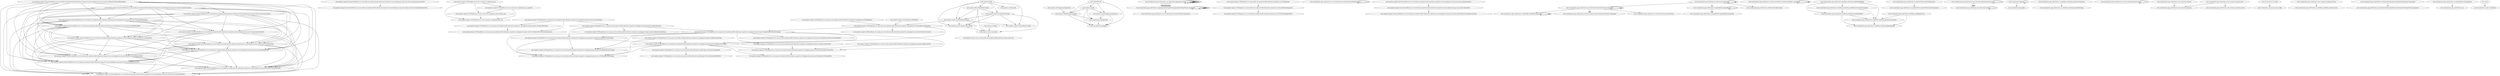 digraph "code-charta-edges-converted" { 
"root.analysis.import.SourceCodeParser.src.test.kotlin.de.maibornwolff.codecharta.importer.sourcecodeparser.oop.core.extract.HelloWorldTest" -> "root.analysis.import.SourceCodeParser.src.test.kotlin.de.maibornwolff.codecharta.importer.sourcecodeparser.oop.core.extract.SwitchCaseTest";
"root.analysis.import.SourceCodeParser.src.test.kotlin.de.maibornwolff.codecharta.importer.sourcecodeparser.oop.core.extract.NestedClassTest" -> "root.analysis.import.SourceCodeParser.src.test.kotlin.de.maibornwolff.codecharta.importer.sourcecodeparser.oop.core.extract.NestedMethodsTest";
"root.analysis.import.SourceCodeParser.src.test.kotlin.de.maibornwolff.codecharta.importer.sourcecodeparser.oop.core.extract.HelloWorldTest" -> "root.analysis.import.SourceCodeParser.src.test.kotlin.de.maibornwolff.codecharta.importer.sourcecodeparser.oop.core.extract.NestedMethodsTest";
"root.analysis.import.SourceCodeParser.src.test.kotlin.de.maibornwolff.codecharta.importer.sourcecodeparser.oop.core.extract.LocalClassTest" -> "root.analysis.import.SourceCodeParser.src.test.kotlin.de.maibornwolff.codecharta.importer.sourcecodeparser.oop.core.extract.NestedClassTest";
"root.analysis.import.SourceCodeParser.src.test.kotlin.de.maibornwolff.codecharta.importer.sourcecodeparser.oop.core.extract.GenericClassTest" -> "root.analysis.import.SourceCodeParser.src.test.kotlin.de.maibornwolff.codecharta.importer.sourcecodeparser.oop.core.extract.TryCatchFinallyTest";
"root.analysis.import.SourceCodeParser.src.test.kotlin.de.maibornwolff.codecharta.importer.sourcecodeparser.oop.core.extract.GenericMethodsTest" -> "root.analysis.import.SourceCodeParser.src.test.kotlin.de.maibornwolff.codecharta.importer.sourcecodeparser.oop.core.extract.LambdasTest";
"root.analysis.import.SourceCodeParser.src.test.kotlin.de.maibornwolff.codecharta.importer.sourcecodeparser.oop.core.extract.AnonymousClassTest" -> "root.analysis.import.SourceCodeParser.src.test.kotlin.de.maibornwolff.codecharta.importer.sourcecodeparser.oop.core.extract.ConstructorAndInitializerTest";
"root.analysis.import.SourceCodeParser.src.test.kotlin.de.maibornwolff.codecharta.importer.sourcecodeparser.oop.core.extract.LocalClassTest" -> "root.analysis.import.SourceCodeParser.src.test.kotlin.de.maibornwolff.codecharta.importer.sourcecodeparser.oop.core.extract.TryCatchFinallyTest";
"root.analysis.import.SourceCodeParser.src.test.kotlin.de.maibornwolff.codecharta.importer.sourcecodeparser.oop.core.extract.DoubleColonTest" -> "root.analysis.import.SourceCodeParser.src.test.kotlin.de.maibornwolff.codecharta.importer.sourcecodeparser.oop.core.extract.LocalClassTest";
"root.analysis.import.SourceCodeParser.src.test.kotlin.de.maibornwolff.codecharta.importer.sourcecodeparser.oop.core.extract.GenericMethodsTest" -> "root.analysis.import.SourceCodeParser.src.test.kotlin.de.maibornwolff.codecharta.importer.sourcecodeparser.oop.core.extract.NestedMethodsTest";
"root.analysis.import.SourceCodeParser.src.test.kotlin.de.maibornwolff.codecharta.importer.sourcecodeparser.oop.core.extract.InnerClassTest" -> "root.analysis.import.SourceCodeParser.src.test.kotlin.de.maibornwolff.codecharta.importer.sourcecodeparser.oop.core.extract.LambdasTest";
"root.analysis.import.SourceCodeParser.src.test.kotlin.de.maibornwolff.codecharta.importer.sourcecodeparser.oop.core.extract.HelloWorldTest" -> "root.analysis.import.SourceCodeParser.src.test.kotlin.de.maibornwolff.codecharta.importer.sourcecodeparser.oop.core.extract.TryCatchFinallyTest";
"root.analysis.import.SourceCodeParser.src.test.kotlin.de.maibornwolff.codecharta.importer.sourcecodeparser.oop.core.extract.DoubleColonTest" -> "root.analysis.import.SourceCodeParser.src.test.kotlin.de.maibornwolff.codecharta.importer.sourcecodeparser.oop.core.extract.GenericClassTest";
"root.analysis.import.SourceCodeParser.src.test.kotlin.de.maibornwolff.codecharta.importer.sourcecodeparser.oop.core.extract.LambdasTest" -> "root.analysis.import.SourceCodeParser.src.test.kotlin.de.maibornwolff.codecharta.importer.sourcecodeparser.oop.core.extract.TryCatchFinallyTest";
"root.analysis.import.SourceCodeParser.src.test.kotlin.de.maibornwolff.codecharta.importer.sourcecodeparser.oop.core.extract.DoubleColonTest" -> "root.analysis.import.SourceCodeParser.src.test.kotlin.de.maibornwolff.codecharta.importer.sourcecodeparser.oop.core.extract.NestedInterfaceTest";
"root.analysis.import.SourceCodeParser.src.test.kotlin.de.maibornwolff.codecharta.importer.sourcecodeparser.oop.core.extract.DefaultInterfaceMethodTest" -> "root.analysis.import.SourceCodeParser.src.test.kotlin.de.maibornwolff.codecharta.importer.sourcecodeparser.oop.core.extract.NestedMethodsTest";
"root.analysis.import.SourceCodeParser.src.test.kotlin.de.maibornwolff.codecharta.importer.sourcecodeparser.oop.core.extract.LambdasTest" -> "root.analysis.import.SourceCodeParser.src.test.kotlin.de.maibornwolff.codecharta.importer.sourcecodeparser.oop.core.extract.NestedMethodsTest";
"root.analysis.import.SCMLogParser.src.test.resources.codecharta_git_numstat_raw" -> "root.analysis.import.SCMLogParser.src.test.resources.codecharta_git_raw";
"root.analysis.import.SourceCodeParser.src.test.kotlin.de.maibornwolff.codecharta.importer.sourcecodeparser.oop.core.extract.HelloWorldTest" -> "root.analysis.import.SourceCodeParser.src.test.kotlin.de.maibornwolff.codecharta.importer.sourcecodeparser.oop.core.extract.NestedInterfaceTest";
"root.analysis.import.SourceCodeParser.src.test.kotlin.de.maibornwolff.codecharta.importer.sourcecodeparser.oop.core.extract.DefaultInterfaceMethodTest" -> "root.analysis.import.SourceCodeParser.src.test.kotlin.de.maibornwolff.codecharta.importer.sourcecodeparser.oop.core.extract.TryCatchFinallyTest";
"root.analysis.import.SourceCodeParser.src.test.kotlin.de.maibornwolff.codecharta.importer.sourcecodeparser.oop.core.extract.DoubleColonTest" -> "root.analysis.import.SourceCodeParser.src.test.kotlin.de.maibornwolff.codecharta.importer.sourcecodeparser.oop.core.extract.TryCatchFinallyTest";
"root.analysis.import.SCMLogParser.src.test.resources.codecharta_git" -> "root.analysis.import.SCMLogParser.src.test.resources.codecharta_git_numstat_raw";
"root.analysis.import.SourceCodeParser.src.test.kotlin.de.maibornwolff.codecharta.importer.sourcecodeparser.oop.core.extract.InnerClassTest" -> "root.analysis.import.SourceCodeParser.src.test.kotlin.de.maibornwolff.codecharta.importer.sourcecodeparser.oop.core.extract.NestedMethodsTest";
"root.analysis.import.SourceCodeParser.src.test.kotlin.de.maibornwolff.codecharta.importer.sourcecodeparser.oop.core.extract.NestedMethodsTest" -> "root.analysis.import.SourceCodeParser.src.test.kotlin.de.maibornwolff.codecharta.importer.sourcecodeparser.oop.core.extract.SwitchCaseTest";
"root.analysis.import.SourceCodeParser.src.test.kotlin.de.maibornwolff.codecharta.importer.sourcecodeparser.oop.core.extract.InnerClassTest" -> "root.analysis.import.SourceCodeParser.src.test.kotlin.de.maibornwolff.codecharta.importer.sourcecodeparser.oop.core.extract.SwitchCaseTest";
"root.analysis.import.SourceCodeParser.src.test.kotlin.de.maibornwolff.codecharta.importer.sourcecodeparser.oop.core.extract.GenericClassTest" -> "root.analysis.import.SourceCodeParser.src.test.kotlin.de.maibornwolff.codecharta.importer.sourcecodeparser.oop.core.extract.NestedInterfaceTest";
"root.analysis.import.SourceCodeParser.src.test.kotlin.de.maibornwolff.codecharta.importer.sourcecodeparser.oop.core.extract.DefaultInterfaceMethodTest" -> "root.analysis.import.SourceCodeParser.src.test.kotlin.de.maibornwolff.codecharta.importer.sourcecodeparser.oop.core.extract.InnerClassTest";
"root.analysis.import.SourceCodeParser.src.test.kotlin.de.maibornwolff.codecharta.importer.sourcecodeparser.oop.core.extract.InnerClassTest" -> "root.analysis.import.SourceCodeParser.src.test.kotlin.de.maibornwolff.codecharta.importer.sourcecodeparser.oop.core.extract.NestedInterfaceTest";
"root.analysis.import.SourceCodeParser.src.test.kotlin.de.maibornwolff.codecharta.importer.sourcecodeparser.oop.core.extract.GenericClassTest" -> "root.analysis.import.SourceCodeParser.src.test.kotlin.de.maibornwolff.codecharta.importer.sourcecodeparser.oop.core.extract.SwitchCaseTest";
"root.analysis.import.SourceCodeParser.src.test.kotlin.de.maibornwolff.codecharta.importer.sourcecodeparser.oop.core.extract.GenericClassTest" -> "root.analysis.import.SourceCodeParser.src.test.kotlin.de.maibornwolff.codecharta.importer.sourcecodeparser.oop.core.extract.NestedClassTest";
"root.analysis.import.SourceCodeParser.src.test.kotlin.de.maibornwolff.codecharta.importer.sourcecodeparser.oop.core.extract.GenericMethodsTest" -> "root.analysis.import.SourceCodeParser.src.test.kotlin.de.maibornwolff.codecharta.importer.sourcecodeparser.oop.core.extract.SwitchCaseTest";
"root.analysis.import.SourceCodeParser.src.test.kotlin.de.maibornwolff.codecharta.importer.sourcecodeparser.oop.core.extract.DefaultInterfaceMethodTest" -> "root.analysis.import.SourceCodeParser.src.test.kotlin.de.maibornwolff.codecharta.importer.sourcecodeparser.oop.core.extract.GenericClassTest";
"root.analysis.import.SourceCodeParser.src.test.kotlin.de.maibornwolff.codecharta.importer.sourcecodeparser.oop.core.extract.NestedMethodsTest" -> "root.analysis.import.SourceCodeParser.src.test.kotlin.de.maibornwolff.codecharta.importer.sourcecodeparser.oop.core.extract.TryCatchFinallyTest";
"root.analysis.import.SourceCodeParser.src.test.kotlin.de.maibornwolff.codecharta.importer.sourcecodeparser.oop.core.extract.DefaultInterfaceMethodTest" -> "root.analysis.import.SourceCodeParser.src.test.kotlin.de.maibornwolff.codecharta.importer.sourcecodeparser.oop.core.extract.DoubleColonTest";
"root.analysis.import.SourceCodeParser.src.test.kotlin.de.maibornwolff.codecharta.importer.sourcecodeparser.oop.core.extract.GenericClassTest" -> "root.analysis.import.SourceCodeParser.src.test.kotlin.de.maibornwolff.codecharta.importer.sourcecodeparser.oop.core.extract.LocalClassTest";
"root.analysis.import.SourceCodeParser.src.test.kotlin.de.maibornwolff.codecharta.importer.sourcecodeparser.oop.core.extract.HelloWorldTest" -> "root.analysis.import.SourceCodeParser.src.test.kotlin.de.maibornwolff.codecharta.importer.sourcecodeparser.oop.core.extract.NestedClassTest";
"root.analysis.import.SourceCodeParser.src.test.kotlin.de.maibornwolff.codecharta.importer.sourcecodeparser.oop.core.extract.DefaultInterfaceMethodTest" -> "root.analysis.import.SourceCodeParser.src.test.kotlin.de.maibornwolff.codecharta.importer.sourcecodeparser.oop.core.extract.HelloWorldTest";
"root.analysis.import.SourceCodeParser.src.test.kotlin.de.maibornwolff.codecharta.importer.sourcecodeparser.oop.core.extract.GenericMethodsTest" -> "root.analysis.import.SourceCodeParser.src.test.kotlin.de.maibornwolff.codecharta.importer.sourcecodeparser.oop.core.extract.LocalClassTest";
"root.analysis.import.SourceCodeParser.src.test.kotlin.de.maibornwolff.codecharta.importer.sourcecodeparser.oop.core.extract.DefaultInterfaceMethodTest" -> "root.analysis.import.SourceCodeParser.src.test.kotlin.de.maibornwolff.codecharta.importer.sourcecodeparser.oop.core.extract.NestedClassTest";
"root.analysis.import.SourceCodeParser.src.test.kotlin.de.maibornwolff.codecharta.importer.sourcecodeparser.oop.core.extract.GenericClassTest" -> "root.analysis.import.SourceCodeParser.src.test.kotlin.de.maibornwolff.codecharta.importer.sourcecodeparser.oop.core.extract.LambdasTest";
"root.analysis.import.SourceCodeParser.src.test.kotlin.de.maibornwolff.codecharta.importer.sourcecodeparser.oop.core.extract.DoubleColonTest" -> "root.analysis.import.SourceCodeParser.src.test.kotlin.de.maibornwolff.codecharta.importer.sourcecodeparser.oop.core.extract.HelloWorldTest";
"root.analysis.import.SourceCodeParser.src.test.kotlin.de.maibornwolff.codecharta.importer.sourcecodeparser.oop.core.extract.DefaultInterfaceMethodTest" -> "root.analysis.import.SourceCodeParser.src.test.kotlin.de.maibornwolff.codecharta.importer.sourcecodeparser.oop.core.extract.GenericMethodsTest";
"root.analysis.import.SourceCodeParser.src.test.kotlin.de.maibornwolff.codecharta.importer.sourcecodeparser.oop.core.extract.LocalClassTest" -> "root.analysis.import.SourceCodeParser.src.test.kotlin.de.maibornwolff.codecharta.importer.sourcecodeparser.oop.core.extract.NestedInterfaceTest";
"root.analysis.import.SourceCodeParser.src.test.kotlin.de.maibornwolff.codecharta.importer.sourcecodeparser.oop.core.extract.GenericMethodsTest" -> "root.analysis.import.SourceCodeParser.src.test.kotlin.de.maibornwolff.codecharta.importer.sourcecodeparser.oop.core.extract.InnerClassTest";
"root.analysis.import.SourceCodeParser.src.test.kotlin.de.maibornwolff.codecharta.importer.sourcecodeparser.oop.core.extract.NestedInterfaceTest" -> "root.analysis.import.SourceCodeParser.src.test.kotlin.de.maibornwolff.codecharta.importer.sourcecodeparser.oop.core.extract.NestedMethodsTest";
"root.analysis.import.SCMLogParser.src.test.resources.codecharta_git" -> "root.analysis.import.SCMLogParser.src.test.resources.codecharta_git_numstat";
"root.analysis.import.SourceCodeParser.src.test.kotlin.de.maibornwolff.codecharta.importer.sourcecodeparser.oop.core.extract.LocalClassTest" -> "root.analysis.import.SourceCodeParser.src.test.kotlin.de.maibornwolff.codecharta.importer.sourcecodeparser.oop.core.extract.SwitchCaseTest";
"root.analysis.import.SourceCodeParser.src.test.kotlin.de.maibornwolff.codecharta.importer.sourcecodeparser.oop.core.extract.DefaultInterfaceMethodTest" -> "root.analysis.import.SourceCodeParser.src.test.kotlin.de.maibornwolff.codecharta.importer.sourcecodeparser.oop.core.extract.SwitchCaseTest";
"root.analysis.import.SourceCodeParser.src.test.kotlin.de.maibornwolff.codecharta.importer.sourcecodeparser.oop.core.extract.InnerClassTest" -> "root.analysis.import.SourceCodeParser.src.test.kotlin.de.maibornwolff.codecharta.importer.sourcecodeparser.oop.core.extract.LocalClassTest";
"root.analysis.import.SourceCodeParser.src.test.kotlin.de.maibornwolff.codecharta.importer.sourcecodeparser.oop.core.extract.HelloWorldTest" -> "root.analysis.import.SourceCodeParser.src.test.kotlin.de.maibornwolff.codecharta.importer.sourcecodeparser.oop.core.extract.LambdasTest";
"root.analysis.import.SourceCodeParser.src.test.kotlin.de.maibornwolff.codecharta.importer.sourcecodeparser.oop.core.extract.GenericMethodsTest" -> "root.analysis.import.SourceCodeParser.src.test.kotlin.de.maibornwolff.codecharta.importer.sourcecodeparser.oop.core.extract.NestedClassTest";
"root.analysis.import.SourceCodeParser.src.test.kotlin.de.maibornwolff.codecharta.importer.sourcecodeparser.oop.core.extract.LambdasTest" -> "root.analysis.import.SourceCodeParser.src.test.kotlin.de.maibornwolff.codecharta.importer.sourcecodeparser.oop.core.extract.NestedClassTest";
"root.analysis.import.SourceCodeParser.src.test.kotlin.de.maibornwolff.codecharta.importer.sourcecodeparser.oop.core.extract.GenericClassTest" -> "root.analysis.import.SourceCodeParser.src.test.kotlin.de.maibornwolff.codecharta.importer.sourcecodeparser.oop.core.extract.HelloWorldTest";
"root.analysis.import.SCMLogParser.src.test.resources.codecharta_git_numstat" -> "root.analysis.import.SCMLogParser.src.test.resources.codecharta_git_raw";
"root.analysis.import.SourceCodeParser.src.test.kotlin.de.maibornwolff.codecharta.importer.sourcecodeparser.oop.core.extract.SwitchCaseTest" -> "root.analysis.import.SourceCodeParser.src.test.kotlin.de.maibornwolff.codecharta.importer.sourcecodeparser.oop.core.extract.TryCatchFinallyTest";
"root.analysis.import.SourceCodeParser.src.test.kotlin.de.maibornwolff.codecharta.importer.sourcecodeparser.oop.core.extract.GenericMethodsTest" -> "root.analysis.import.SourceCodeParser.src.test.kotlin.de.maibornwolff.codecharta.importer.sourcecodeparser.oop.core.extract.NestedInterfaceTest";
"root.analysis.import.SourceCodeParser.src.test.kotlin.de.maibornwolff.codecharta.importer.sourcecodeparser.oop.core.extract.NestedClassTest" -> "root.analysis.import.SourceCodeParser.src.test.kotlin.de.maibornwolff.codecharta.importer.sourcecodeparser.oop.core.extract.TryCatchFinallyTest";
"root.analysis.import.SourceCodeParser.src.test.kotlin.de.maibornwolff.codecharta.importer.sourcecodeparser.oop.core.extract.DoubleColonTest" -> "root.analysis.import.SourceCodeParser.src.test.kotlin.de.maibornwolff.codecharta.importer.sourcecodeparser.oop.core.extract.NestedClassTest";
"root.analysis.import.SourceCodeParser.src.test.kotlin.de.maibornwolff.codecharta.importer.sourcecodeparser.oop.core.extract.HelloWorldTest" -> "root.analysis.import.SourceCodeParser.src.test.kotlin.de.maibornwolff.codecharta.importer.sourcecodeparser.oop.core.extract.InnerClassTest";
"root.analysis.import.SourceCodeParser.src.test.kotlin.de.maibornwolff.codecharta.importer.sourcecodeparser.oop.core.extract.DoubleColonTest" -> "root.analysis.import.SourceCodeParser.src.test.kotlin.de.maibornwolff.codecharta.importer.sourcecodeparser.oop.core.extract.InnerClassTest";
"root.analysis.import.SourceCodeParser.src.test.kotlin.de.maibornwolff.codecharta.importer.sourcecodeparser.oop.core.extract.GenericMethodsTest" -> "root.analysis.import.SourceCodeParser.src.test.kotlin.de.maibornwolff.codecharta.importer.sourcecodeparser.oop.core.extract.HelloWorldTest";
"root.analysis.import.SourceCodeParser.src.test.kotlin.de.maibornwolff.codecharta.importer.sourcecodeparser.oop.core.extract.DefaultInterfaceMethodTest" -> "root.analysis.import.SourceCodeParser.src.test.kotlin.de.maibornwolff.codecharta.importer.sourcecodeparser.oop.core.extract.LambdasTest";
"root.analysis.import.SCMLogParser.src.main.java.de.maibornwolff.codecharta.importer.scmlogparser.input.metrics.NumberOfAuthors" -> "root.analysis.import.SCMLogParser.src.main.java.de.maibornwolff.codecharta.importer.scmlogparser.input.metrics.NumberOfOccurencesInCommits";
"root.analysis.import.SourceCodeParser.src.test.kotlin.de.maibornwolff.codecharta.importer.sourcecodeparser.oop.core.extract.NestedClassTest" -> "root.analysis.import.SourceCodeParser.src.test.kotlin.de.maibornwolff.codecharta.importer.sourcecodeparser.oop.core.extract.SwitchCaseTest";
"root.analysis.import.SourceCodeParser.src.test.kotlin.de.maibornwolff.codecharta.importer.sourcecodeparser.oop.core.extract.NestedInterfaceTest" -> "root.analysis.import.SourceCodeParser.src.test.kotlin.de.maibornwolff.codecharta.importer.sourcecodeparser.oop.core.extract.SwitchCaseTest";
"root.analysis.import.SourceCodeParser.src.test.kotlin.de.maibornwolff.codecharta.importer.sourcecodeparser.oop.core.extract.GenericClassTest" -> "root.analysis.import.SourceCodeParser.src.test.kotlin.de.maibornwolff.codecharta.importer.sourcecodeparser.oop.core.extract.NestedMethodsTest";
"root.analysis.import.SourceCodeParser.src.test.kotlin.de.maibornwolff.codecharta.importer.sourcecodeparser.oop.core.extract.DoubleColonTest" -> "root.analysis.import.SourceCodeParser.src.test.kotlin.de.maibornwolff.codecharta.importer.sourcecodeparser.oop.core.extract.SwitchCaseTest";
"root.analysis.import.SourceCodeParser.src.test.kotlin.de.maibornwolff.codecharta.importer.sourcecodeparser.oop.core.extract.NestedClassTest" -> "root.analysis.import.SourceCodeParser.src.test.kotlin.de.maibornwolff.codecharta.importer.sourcecodeparser.oop.core.extract.NestedInterfaceTest";
"root.analysis.import.SourceCodeParser.src.test.kotlin.de.maibornwolff.codecharta.importer.sourcecodeparser.oop.core.extract.LambdasTest" -> "root.analysis.import.SourceCodeParser.src.test.kotlin.de.maibornwolff.codecharta.importer.sourcecodeparser.oop.core.extract.LocalClassTest";
"root.analysis.import.SourceCodeParser.src.test.kotlin.de.maibornwolff.codecharta.importer.sourcecodeparser.oop.core.extract.GenericClassTest" -> "root.analysis.import.SourceCodeParser.src.test.kotlin.de.maibornwolff.codecharta.importer.sourcecodeparser.oop.core.extract.InnerClassTest";
"root.analysis.import.SourceCodeParser.src.test.kotlin.de.maibornwolff.codecharta.importer.sourcecodeparser.oop.core.extract.GenericClassTest" -> "root.analysis.import.SourceCodeParser.src.test.kotlin.de.maibornwolff.codecharta.importer.sourcecodeparser.oop.core.extract.GenericMethodsTest";
"root.analysis.import.SourceCodeParser.src.test.kotlin.de.maibornwolff.codecharta.importer.sourcecodeparser.oop.core.extract.GenericMethodsTest" -> "root.analysis.import.SourceCodeParser.src.test.kotlin.de.maibornwolff.codecharta.importer.sourcecodeparser.oop.core.extract.TryCatchFinallyTest";
"root.analysis.import.SourceCodeParser.src.test.kotlin.de.maibornwolff.codecharta.importer.sourcecodeparser.oop.core.extract.InnerClassTest" -> "root.analysis.import.SourceCodeParser.src.test.kotlin.de.maibornwolff.codecharta.importer.sourcecodeparser.oop.core.extract.TryCatchFinallyTest";
"root.analysis.import.SourceCodeParser.src.test.kotlin.de.maibornwolff.codecharta.importer.sourcecodeparser.oop.core.extract.DefaultInterfaceMethodTest" -> "root.analysis.import.SourceCodeParser.src.test.kotlin.de.maibornwolff.codecharta.importer.sourcecodeparser.oop.core.extract.LocalClassTest";
"root.analysis.import.SourceCodeParser.src.test.kotlin.de.maibornwolff.codecharta.importer.sourcecodeparser.oop.core.extract.LambdasTest" -> "root.analysis.import.SourceCodeParser.src.test.kotlin.de.maibornwolff.codecharta.importer.sourcecodeparser.oop.core.extract.NestedInterfaceTest";
"root.analysis.import.SourceCodeParser.src.test.kotlin.de.maibornwolff.codecharta.importer.sourcecodeparser.oop.core.extract.DoubleColonTest" -> "root.analysis.import.SourceCodeParser.src.test.kotlin.de.maibornwolff.codecharta.importer.sourcecodeparser.oop.core.extract.LambdasTest";
"root.analysis.import.SCMLogParser.src.test.resources.codecharta_git_numstat" -> "root.analysis.import.SCMLogParser.src.test.resources.codecharta_git_numstat_raw";
"root.analysis.import.SourceCodeParser.src.test.kotlin.de.maibornwolff.codecharta.importer.sourcecodeparser.oop.core.extract.NestedInterfaceTest" -> "root.analysis.import.SourceCodeParser.src.test.kotlin.de.maibornwolff.codecharta.importer.sourcecodeparser.oop.core.extract.TryCatchFinallyTest";
"root.analysis.import.SourceCodeParser.src.test.kotlin.de.maibornwolff.codecharta.importer.sourcecodeparser.oop.core.extract.DefaultInterfaceMethodTest" -> "root.analysis.import.SourceCodeParser.src.test.kotlin.de.maibornwolff.codecharta.importer.sourcecodeparser.oop.core.extract.NestedInterfaceTest";
"root.analysis.import.SourceCodeParser.src.test.kotlin.de.maibornwolff.codecharta.importer.sourcecodeparser.oop.core.extract.DoubleColonTest" -> "root.analysis.import.SourceCodeParser.src.test.kotlin.de.maibornwolff.codecharta.importer.sourcecodeparser.oop.core.extract.NestedMethodsTest";
"root.analysis.import.SourceCodeParser.src.test.kotlin.de.maibornwolff.codecharta.importer.sourcecodeparser.oop.core.extract.HelloWorldTest" -> "root.analysis.import.SourceCodeParser.src.test.kotlin.de.maibornwolff.codecharta.importer.sourcecodeparser.oop.core.extract.LocalClassTest";
"root.analysis.import.SCMLogParser.src.test.resources.codecharta_git" -> "root.analysis.import.SCMLogParser.src.test.resources.codecharta_git_raw";
"root.analysis.import.SourceCodeParser.src.test.kotlin.de.maibornwolff.codecharta.importer.sourcecodeparser.oop.core.extract.LocalClassTest" -> "root.analysis.import.SourceCodeParser.src.test.kotlin.de.maibornwolff.codecharta.importer.sourcecodeparser.oop.core.extract.NestedMethodsTest";
"root.analysis.import.SourceCodeParser.src.test.kotlin.de.maibornwolff.codecharta.importer.sourcecodeparser.oop.core.extract.InnerClassTest" -> "root.analysis.import.SourceCodeParser.src.test.kotlin.de.maibornwolff.codecharta.importer.sourcecodeparser.oop.core.extract.NestedClassTest";
"root.analysis.import.SourceCodeParser.src.test.kotlin.de.maibornwolff.codecharta.importer.sourcecodeparser.oop.core.extract.LambdasTest" -> "root.analysis.import.SourceCodeParser.src.test.kotlin.de.maibornwolff.codecharta.importer.sourcecodeparser.oop.core.extract.SwitchCaseTest";
"root.analysis.import.SourceCodeParser.src.test.kotlin.de.maibornwolff.codecharta.importer.sourcecodeparser.oop.core.extract.DoubleColonTest" -> "root.analysis.import.SourceCodeParser.src.test.kotlin.de.maibornwolff.codecharta.importer.sourcecodeparser.oop.core.extract.GenericMethodsTest";
"root.analysis.filter.MergeFilter.build" -> "root.analysis.tools.ValidationTool.build";
"root.analysis.noderapper.packageLock" -> "root.analysis.nodeWrapper.package";
"root.visualization.app.codeCharta.ui.aggregateSettingsPanel.aggregateSettingsPanel.component" -> "root.visualization.app.codeCharta.ui.aggregateSettingsPanel.aggregateSettingsPanel.component";
"root.analysis.import.CSVImporter.src.main.kotlin.de.maibornwolff.codecharta.importer.csv.CSVImporter" -> "root.analysis.import.CSVImporter.src.main.kotlin.de.maibornwolff.codecharta.importer.csv.SourceMonitorImporter";
"root.visualization.app.codeCharta.ui.revisionChooser.revisionChooserFileDropDown" -> "root.visualization.app.codeCharta.ui.revisionChooser.revisionChooserFileDropDown";
"root.visualization.app.codeCharta.core.aggregate.aggregate.service" -> "root.visualization.app.codeCharta.core.aggregate.aggregate.service";
"root.analysis.import.SourceCodeParser.src.test.kotlin.de.maibornwolff.codecharta.importer.sourcecodeparser.oop.core.extract.EnumTest" -> "root.analysis.import.SourceCodeParser.src.test.kotlin.de.maibornwolff.codecharta.importer.sourcecodeparser.oop.core.extract.MetricExtractorSimpleClassTest";
"root.analysis.import.SCMLogParser.src.main.java.de.maibornwolff.codecharta.importer.scmlogparser.input.metrics.LinesOfCode" -> "root.analysis.import.SCMLogParser.src.main.java.de.maibornwolff.codecharta.importer.scmlogparser.input.metrics.NumberOfOccurencesInCommits";
"root.analysis.import.SourceCodeParser.src.test.kotlin.de.maibornwolff.codecharta.importer.sourcecodeparser.oop.core.extract.AnnotationTest" -> "root.analysis.import.SourceCodeParser.src.test.kotlin.de.maibornwolff.codecharta.importer.sourcecodeparser.oop.core.extract.EnumTest";
"root.analysis.import.SCMLogParser.src.main.java.de.maibornwolff.codecharta.importer.scmlogparser.input.metrics.LinesOfCode" -> "root.analysis.import.SCMLogParser.src.main.java.de.maibornwolff.codecharta.importer.scmlogparser.input.metrics.NumberOfAuthors";
"root.analysis.import.SCMLogParser.src.main.java.de.maibornwolff.codecharta.importer.scmlogparser.parser.git.GitLogNumstatRawParserStrategy" -> "root.analysis.import.SCMLogParser.src.main.java.de.maibornwolff.codecharta.importer.scmlogparser.parser.git.GitLogRawParserStrategy";
"root.visualization.app.codeCharta.ui.ribbonBar.ribbonBar.component" -> "root.visualization.app.codeCharta.ui.ribbonBar.ribbonBar.component";
"root.visualization.app.codecharta.ui.nodeContextMenu.nodeContextMenu.component" -> "root.visualization.app.codecharta.ui.nodeContextMenu.nodeContextMenu.component";
"root.visualization.app.codecharta.ui.nodeContextMenu.nodeContextMenu.component" -> "root.visualization.app.codecharta.ui.nodeContextMenu.nodeContextMenu.component";
"root.visualization.app.codeCharta.core.aggregate.aggregate.service" -> "root.visualization.app.codeCharta.ui.aggregateSettingsPanel.aggregateSettingsPanel.component";
"root.analysis.import.SCMLogParser.src.main.java.de.maibornwolff.codecharta.importer.scmlogparser.parser.git.GitLogNumstatParserStrategy" -> "root.analysis.import.SCMLogParser.src.main.java.de.maibornwolff.codecharta.importer.scmlogparser.parser.git.GitLogNumstatRawParserStrategy";
"root.analysis.import.SCMLogParser.src.main.java.de.maibornwolff.codecharta.importer.scmlogparser.parser.git.GitLogParserStrategy" -> "root.analysis.import.SCMLogParser.src.main.java.de.maibornwolff.codecharta.importer.scmlogparser.parser.svn.SVNLogParserStrategy";
"root.visualization.app.codeCharta.codeMap.rendering.codeMapBuilding" -> "root.visualization.app.codeCharta.codeMap.rendering.codeMapMesh";
"root.visualization.app.codeCharta.codeMap.rendering.codeMapBuilding" -> "root.visualization.app.codeCharta.codeMap.rendering.codeMapGeometricDescription";
"root.analysis.gradle" -> "root.analysis.nodeWrapper.package";
"root.analysis.import.SCMLogParser.src.test.java.de.maibornwolff.codecharta.importer.scmlogparser.parser.CommitCollectorTest" -> "root.analysis.import.SCMLogParser.src.test.java.de.maibornwolff.codecharta.importer.scmlogparser.parser.ParserStrategyContractTest";
"root.analysis.build" -> "root.analysis.filter.MergeFilter.build";
"root.analysis.import.CSVImporter.build" -> "root.analysis.tools.ValidationTool.build";
"root.visualization.app.codeCharta.core.aggregate.aggregate.service" -> "root.visualization.app.codeCharta.ui.aggregateSettingsPanel.aggregateSettingsPanel.component";
"root.analysis.import.SCMLogParser.src.main.java.de.maibornwolff.codecharta.importer.scmlogparser.parser.git.GitLogParserStrategy" -> "root.analysis.import.SCMLogParser.src.main.java.de.maibornwolff.codecharta.importer.scmlogparser.parser.git.GitLogRawParserStrategy";
"root.analysis.gradle" -> "root.analysis.nodeWrapper.packageLock";
"root.visualization.app.codeCharta.ui.mapTreeView.mapTreeViewLevel" -> "root.visualization.app.codeCharta.ui.mapTreeView.mapTreeViewLevelComponent";
"root.visualization.packageLock" -> "root.visualization.package";
"root.analysis.import.SCMLogParser.src.main.java.de.maibornwolff.codecharta.importer.scmlogparser.parser.git.GitLogNumstatParserStrategy" -> "root.analysis.import.SCMLogParser.src.main.java.de.maibornwolff.codecharta.importer.scmlogparser.parser.git.GitLogRawParserStrategy";
"root.visualization.app.codeCharta.core.aggregate.aggregate.service" -> "root.visualization.app.codeCharta.ui.aggregateSettingsPanel.aggregateSettingsPanel.component";
"root.analysis.import.SCMLogParser.src.main.java.de.maibornwolff.codecharta.importer.scmlogparser.parser.git.GitLogRawParserStrategy" -> "root.analysis.import.SCMLogParser.src.main.java.de.maibornwolff.codecharta.importer.scmlogparser.parser.svn.SVNLogParserStrategy";
"root.analysis.filter.MergeFilter.build" -> "root.analysis.import.CSVImporter.build";
"root.analysis.import.CSVImporter.build" -> "root.analysis.import.SonarImporter.build";
"root.analysis.import.CSVImporter.src.main.kotlin.de.maibornwolff.codecharta.importer.csv.SourceMonitorImporter" -> "root.analysis.import.CSVImporter.src.test.kotlin.de.maibornwolff.codecharta.importer.csv.CSVProjectAdapterTest";
"root.analysis.import.SCMLogParser.src.main.java.de.maibornwolff.codecharta.importer.scmlogparser.parser.LogParserStrategy" -> "root.analysis.import.SCMLogParser.src.main.java.de.maibornwolff.codecharta.importer.scmlogparser.parser.svn.SVNLogParserStrategy";
"root.analysis.build" -> "root.analysis.model.build";
"root.visualization.app.codeCharta.core.data.data.deltaCalculator.service" -> "root.visualization.app.codeCharta.core.data.data.deltaCalculator.service";
"root.analysis.import.SCMLogParser.src.main.java.de.maibornwolff.codecharta.importer.scmlogparser.parser.git.GitLogNumstatParserStrategy" -> "root.analysis.import.SCMLogParser.src.main.java.de.maibornwolff.codecharta.importer.scmlogparser.parser.git.GitLogParserStrategy";
"root.visualization.app.codeCharta.core.aggregate.aggregate.service" -> "root.visualization.app.codeCharta.ui.aggregateSettingsPanel.aggregateSettingsPanel.component";
"root.analysis.import.SCMLogParser.src.main.java.de.maibornwolff.codecharta.importer.scmlogparser.parser.git.GitLogNumstatRawParserStrategy" -> "root.analysis.import.SCMLogParser.src.main.java.de.maibornwolff.codecharta.importer.scmlogparser.parser.svn.SVNLogParserStrategy";
"root.analysis.import.CSVImporter.build" -> "root.analysis.import.SCMLogParser.build";
"root.analysis.import.SCMLogParser.src.main.java.de.maibornwolff.codecharta.model.input.VersionControlledFile" -> "root.analysis.import.SCMLogParser.src.test.java.de.maibornwolff.codecharta.model.input.VersionControlledFileTest";
"root.visualization.app.codeCharta.codeMap.rendering.codeMapGeometricDescription" -> "root.visualization.app.codeCharta.codeMap.rendering.codeMapMesh";
"root.analysis.settings" -> "root.analysis.tools.ccsh.build";
"root.analysis.build" -> "root.analysis.tools.ValidationTool.build";
"root.visualization.app.app" -> "root.visualization.app.index";
"root.visualization.app.codeCharta.ui.aggregateSettingsPanel.aggregateSettingsPanel.component" -> "root.visualization.app.codeCharta.ui.aggregateSettingsPanel.aggregateSettingsPanel.component";
"root.visualization.app.codeCharta.core.aggregate.aggregate.service" -> "root.visualization.app.codeCharta.ui.aggregateSettingsPanel.aggregateSettingsPanel.component";
"root.visualization.app.codeCharta.ui.aggregateSettingsPanel.aggregateSettingsPanel.component" -> "root.visualization.app.codeCharta.ui.aggregateSettingsPanel.aggregateSettingsPanel.component";
"root.visualization.app.codeCharta.ui.codeMap.rendering.geometryGenerator" -> "root.visualization.app.codeCharta.ui.codeMap.rendering.renderSettings";
"root.visualization.app.codeCharta.codeCharta.component" -> "root.visualization.app.codeCharta.codeCharta.component";
"root.analysis.import.SCMLogParser.src.main.java.de.maibornwolff.codecharta.importer.scmlogparser.parser.git.GitLogNumstatRawParserStrategy" -> "root.analysis.import.SCMLogParser.src.main.java.de.maibornwolff.codecharta.importer.scmlogparser.parser.git.GitLogParserStrategy";
"root.visualization.app.codeCharta.core.data.data.decorator.service" -> "root.visualization.app.codeCharta.core.data.data.decorator.service";
"root.analysis.import.SCMLogParser.src.test.java.de.maibornwolff.codecharta.importer.scmlogparser.parser.ParserStrategyContractTest" -> "root.analysis.import.SCMLogParser.src.test.java.de.maibornwolff.codecharta.importer.scmlogparser.parser.git.GitLogParserStrategyTest";
"root.analysis.import.SCMLogParser.src.main.java.de.maibornwolff.codecharta.importer.scmlogparser.input.metrics.MetricsFactory" -> "root.analysis.import.SCMLogParser.src.main.java.de.maibornwolff.codecharta.importer.scmlogparser.input.metrics.RelativeCodeChurn";
"root.visualization.app.codeCharta.codeMap.rendering.codeMapBuilding" -> "root.visualization.app.codeCharta.codeMap.rendering.geometryGenerator";
"root.analysis.build" -> "root.analysis.import.CSVImporter.build";
"root.analysis.build" -> "root.analysis.import.SonarImporter.build";
"root.visualization.app.codeCharta.core.aggregate.aggregate.service" -> "root.visualization.app.codeCharta.core.aggregate.aggregate.service";
"root.analysis.tools.ccsh.build" -> "root.analysis.tools.ccsh.src.main.kotlin.de.maibornwolff.codecharta.tools.ccsh.Ccsh";
"root.visualization.app.codeCharta.core.scenario.scenario.data" -> "root.visualization.app.codeCharta.core.scenario.scenarios";
"root.visualization.app.codeCharta.codeMap.rendering.codeMapMesh" -> "root.visualization.app.codeCharta.codeMap.rendering.labelManager";
"root.analysis.tools.ValidationTool.build" -> "root.analysis.tools.ccsh.build";
"root.analysis.import.SCMLogParser.build" -> "root.analysis.tools.ValidationTool.build";
"root.analysis.import.SCMLogParser.src.test.java.de.maibornwolff.codecharta.importer.scmlogparser.parser.LogParserTest" -> "root.analysis.import.SCMLogParser.src.test.java.de.maibornwolff.codecharta.importer.scmlogparser.parser.ParserStrategyContractTest";
"root.visualization.app.codeCharta.codeMap.codeMapService" -> "root.visualization.app.codeCharta.codeMap.rendering.labelManager";
"root.analysis.build" -> "root.analysis.import.SCMLogParser.build";
"root.analysis.import.SCMLogParser.src.main.java.de.maibornwolff.codecharta.importer.scmlogparser.input.metrics.LinesOfCode" -> "root.analysis.import.SCMLogParser.src.main.java.de.maibornwolff.codecharta.importer.scmlogparser.input.metrics.MetricsFactory";
"root.analysis.nodeWrapper.packageLock" -> "root.visualization.packageLock";
"root.visualization.app.codeCharta.core.aggregate.aggregate.service" -> "root.visualization.app.codeCharta.core.aggregate.aggregate.service";
"root.analysis.import.SCMLogParser.src.main.java.de.maibornwolff.codecharta.importer.scmlogparser.parser.git.GitLogNumstatParserStrategy" -> "root.analysis.import.SCMLogParser.src.main.java.de.maibornwolff.codecharta.importer.scmlogparser.parser.svn.SVNLogParserStrategy";
"root.visualization.app.codeCharta.ui.metricChooser.metricChooser.component" -> "root.visualization.app.codeCharta.ui.metricChooser.metricChooser.horizontal.component";
"root.visualization.app.codeCharta.codeMap.rendering.codeMapMesh" -> "root.visualization.app.codeCharta.codeMap.rendering.geometryGenerator";
"root.visualization.app.codeCharta.codeMap.rendering.codeMapGeometricDescription" -> "root.visualization.app.codeCharta.codeMap.rendering.geometryGenerator";
"root.visualization.app.codeCharta.codeMap.codeMapService" -> "root.visualization.app.codeCharta.codeMap.rendering.geometryGenerator";
"root.analysis.filter.MergeFilter.build" -> "root.analysis.tools.ccsh.build";
"root.analysis.import.SCMLogParser.build" -> "root.analysis.import.SonarImporter.build";
"root.visualization.app.codeCharta.core.aggregate.aggregate.service" -> "root.visualization.app.codeCharta.core.aggregate.aggregate.service";
"root.analysis.import.CSVImporter.build" -> "root.analysis.tools.ccsh.build";
"root.analysis.filter.MergeFilter.build" -> "root.analysis.import.SCMLogParser.build";
"root.analysis.nodeWrapper.package" -> "root.visualization.packageLock";
"root.analysis.import.SCMLogParser.src.main.java.de.maibornwolff.codecharta.importer.scmlogparser.input.metrics.MetricsFactory" -> "root.analysis.import.SCMLogParser.src.main.java.de.maibornwolff.codecharta.importer.scmlogparser.parser.git.GitLogNumstatParserStrategy";
"root.analysis.import.SCMLogParser.src.main.java.de.maibornwolff.codecharta.importer.scmlogparser.SCMLogParser" -> "root.analysis.import.SCMLogParser.src.main.java.de.maibornwolff.codecharta.importer.scmlogparser.SCMLogParserParameter";
"root.visualization.app.codeCharta.core.data.data.deltaCalculator.service" -> "root.visualization.app.codeCharta.core.data.data.service";
"root.analysis.import.SCMLogParser.src.main.java.de.maibornwolff.codecharta.importer.scmlogparser.parser.LogParserStrategy" -> "root.analysis.import.SCMLogParser.src.main.java.de.maibornwolff.codecharta.importer.scmlogparser.parser.git.GitLogParserStrategy";
"root.analysis.import.SCMLogParser.src.main.java.de.maibornwolff.codecharta.importer.scmlogparser.input.metrics.MetricsFactory" -> "root.analysis.import.SCMLogParser.src.main.java.de.maibornwolff.codecharta.importer.scmlogparser.parser.git.GitLogNumstatRawParserStrategy";
"root.analysis.gradle" -> "root.visualization.package";
"root.visualization.app.codeCharta.core.aggregate.aggregate.service" -> "root.visualization.app.codeCharta.ui.aggregateSettingsPanel.aggregateSettingsPanel.component";
"root.analysis.import.SCMLogParser.src.main.java.de.maibornwolff.codecharta.importer.scmlogparser.parser.git.GitLogParserStrategy" -> "root.analysis.import.SCMLogParser.src.test.java.de.maibornwolff.codecharta.importer.scmlogparser.parser.ParserStrategyContractTest";
"root.visualization.Gruntfile" -> "root.visualization.conf.grunt.nwjs.config";
"root.visualization.app.codeCharta.codeMap.rendering.geometryGenerator" -> "root.visualization.app.codeCharta.codeMap.rendering.labelManager";
"root.visualization.app.codeCharta.ui.metricChooser.metricChooser.component" -> "root.visualization.app.codeCharta.ui.metricChooser.metricChooser";
"root.visualization.app.codeCharta.core.aggregate.aggregate.service" -> "root.visualization.app.codeCharta.core.aggregate.aggregate.service";
"root.analysis.import.SCMLogParser.src.main.java.de.maibornwolff.codecharta.importer.scmlogparser.parser.git.GitLogNumstatParserStrategy" -> "root.analysis.import.SCMLogParser.src.test.java.de.maibornwolff.codecharta.importer.scmlogparser.parser.git.GitLogNumstatParserStrategyTest";
"root.analysis.nodeWrapper.package" -> "root.visualization.package";
"root.analysis.import.SCMLogParser.src.main.java.de.maibornwolff.codecharta.importer.scmlogparser.parser.git.GitLogNumstatParserStrategy" -> "root.analysis.import.SCMLogParser.src.test.java.de.maibornwolff.codecharta.importer.scmlogparser.parser.ParserStrategyContractTest";
"root.analysis.gradle" -> "root.visualization.packageLock";
"root.analysis.import.SCMLogParser.README" -> "root.analysis.import.SCMLogParser.src.main.java.de.maibornwolff.codecharta.importer.scmlogparser.SCMLogParserParameter";
"root.analysis.import.SCMLogParser.src.main.java.de.maibornwolff.codecharta.importer.scmlogparser.parser.git.GitLogParserStrategy" -> "root.analysis.import.SCMLogParser.src.test.java.de.maibornwolff.codecharta.importer.scmlogparser.parser.git.GitLogParserStrategyTest";
"root.visualization.app.app" -> "root.visualization.app.app";
"root.visualization.app.codeCharta.core.aggregate.aggregate.service" -> "root.visualization.app.codeCharta.ui.aggregateSettingsPanel.aggregateSettingsPanel.component";
"root.visualization.app.codeCharta.ui.ribbonBar.ribbonBar.component" -> "root.visualization.app.codeCharta.ui.ribbonBar.ribbonBar.component";
"root.analysis.import.SCMLogParser.src.main.java.de.maibornwolff.codecharta.importer.scmlogparser.parser.git.GitLogNumstatParserStrategy" -> "root.analysis.import.SCMLogParser.src.test.java.de.maibornwolff.codecharta.importer.scmlogparser.parser.CommitCollectorTest";
"root.visualization.app.codeCharta.ui.aggregateSettingsPanel.aggregateSettingsPanel.component" -> "root.visualization.app.codeCharta.ui.aggregateSettingsPanel.aggregateSettingsPanel.component";
"root.visualization.app.codeCharta.ui.metricChooser.metricChooser.component" -> "root.visualization.app.codeCharta.ui.metricChooser.metricChooser.component";
"root.visualization.app.codeCharta.ui.metricChooser.metricChooser.component" -> "root.visualization.app.codeCharta.ui.metricChooser.metricChooser.component";
"root.visualization.app.codeCharta.core.data.data.deltaCalculator.service" -> "root.visualization.app.codeCharta.core.data.data.service";
"root.visualization.app.codeCharta.core.aggregate.aggregate.service" -> "root.visualization.app.codeCharta.core.aggregate.aggregate.service";
"root.visualization.app.codeCharta.ui.legendPanel.legendPanel" -> "root.visualization.app.codeCharta.ui.legendPanel.legendPanel";
"root.analysis.import.SCMLogParser.src.main.java.de.maibornwolff.codecharta.importer.scmlogparser.parser.git.GitLogParserStrategy" -> "root.analysis.import.SCMLogParser.src.main.java.de.maibornwolff.codecharta.model.input.VersionControlledFile";
"root.analysis.import.SCMLogParser.src.main.java.de.maibornwolff.codecharta.importer.scmlogparser.SCMLogParserParameter" -> "root.analysis.import.SCMLogParser.src.main.java.de.maibornwolff.codecharta.importer.scmlogparser.converter.ProjectConverter";
"root.analysis.nodeWrapper.packageLock" -> "root.visualization.package";
"root.visualization.app.codeCharta.ui.legendPanel.legendPanel" -> "root.visualization.app.codeCharta.ui.legendPanel.legendPanelComponent";
"root.visualization.app.codeCharta.core.aggregate.aggregate.service" -> "root.visualization.app.codeCharta.ui.aggregateSettingsPanel.aggregateSettingsPanel.component";
"root.visualization.app.codeCharta.ui.metricChooser.metricChooser.component" -> "root.visualization.app.codeCharta.ui.metricChooser.metricChooser.horizontal.component";
"root.visualization.app.codeCharta.core.data.data.deltaCalculator.service" -> "root.visualization.app.codeCharta.core.data.data.service";
"root.CHANGELOG" -> "root.analysis.gradle";
"root.CHANGELOG" -> "root.analysis.nodeWrapper.package";
"root.analysis.import.SCMLogParser.src.main.java.de.maibornwolff.codecharta.importer.scmlogparser.SCMLogParserParameter" -> "root.analysis.import.SCMLogParser.src.main.java.de.maibornwolff.codecharta.importer.scmlogparser.parser.git.GitLogParserStrategy";
"root.visualization.app.codeCharta.ui.legendPanel.legendPanel" -> "root.visualization.app.codeCharta.ui.legendPanel.legendPanelComponent";
"root.visualization.app.codeCharta.core.aggregate.aggregate.service" -> "root.visualization.app.codeCharta.ui.aggregateSettingsPanel.aggregateSettingsPanel.component";
"root.visualization.app.codeCharta.core.scenario.scenario" -> "root.visualization.app.codeCharta.core.scenario.scenarios";
"root.analysis.import.SCMLogParser.src.main.java.de.maibornwolff.codecharta.importer.scmlogparser.SCMLogParserParameter" -> "root.analysis.import.SCMLogParser.src.main.java.de.maibornwolff.codecharta.importer.scmlogparser.parser.git.GitLogNumstatParserStrategy";
"root.analysis.import.SCMLogParser.build" -> "root.analysis.import.SCMLogParser.src.main.java.de.maibornwolff.codecharta.importer.scmlogparser.SCMLogParserParameter";
"root.visualization.app.codeCharta.core.scenario.scenario.data" -> "root.visualization.app.codeCharta.core.scenario.scenario.service";
"root.visualization.app.codeCharta.core.treemap.treemap.service" -> "root.visualization.app.codeCharta.ui.codeMap.codeMap.render.service";
"root.visualization.app.codeCharta.core.data.data.service" -> "root.visualization.app.codeCharta.core.data.data.service";
"root.visualization.app.codeCharta.ui.displaySettingsPanel.displaySettingsPanel.component" -> "root.visualization.app.codeCharta.ui.experimentalSettingsPanel.experimentalSettingsPanel.component";
"root.visualization.app.codeCharta.ui.aggregateSettingsPanel.aggregateSettingsPanel.component" -> "root.visualization.app.codeCharta.ui.revisionChooser.revisionChooserComponent";
"root.visualization.app.codeCharta.codeCharta.component" -> "root.visualization.app.codeCharta.ui.fileChooser.fileChooser";
"root.CHANGELOG" -> "root.visualization.package";
"root.visualization.app.codeCharta.codeCharta.component" -> "root.visualization.app.codeCharta.ui.metricChooser.metricChooser.component";
"root.visualization.app.codeCharta.ui.metricChooser.metricChooser.component" -> "root.visualization.app.codeCharta.ui.ribbonBar.ribbonBar.component";
"root.CHANGELOG" -> "root.analysis.nodeWrapper.packageLock";
"root.visualization.app.codeCharta.ui.settingsPanel.settingsPanel" -> "root.visualization.app.codeCharta.ui.ui";
"root.visualization.app.codeCharta.codeCharta.component" -> "root.visualization.app.codeCharta.codeCharta.component";
"root.visualization.app.codeCharta.codeCharta.component" -> "root.visualization.app.codeCharta.ui.legendPanel.legendPanel";
"root.travis" -> "root.visualization.script.travisBuild";
}